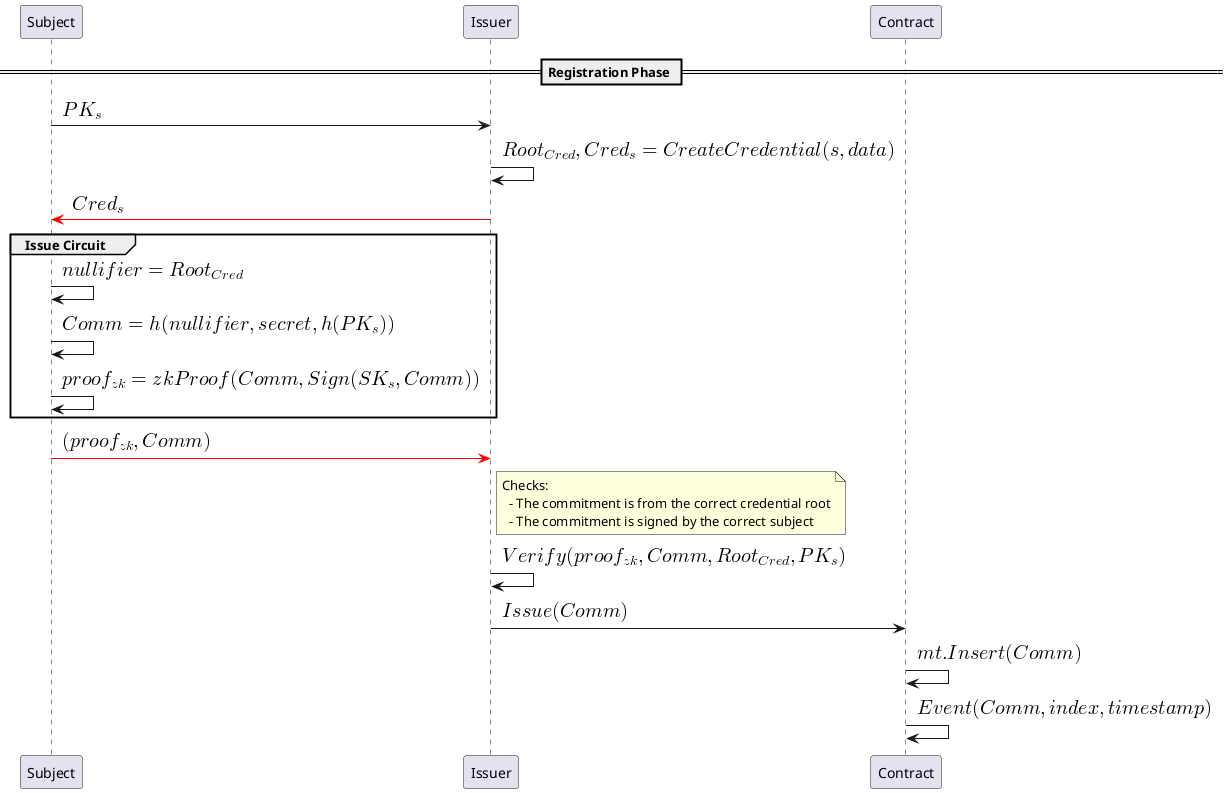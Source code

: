 @startuml (id=Registration)
== Registration Phase ==
Subject -> Issuer: <latex>PK_{s}</latex>
' Creates a credential as a precise proof (merkle tree) for the subject s
Issuer -> Issuer: <latex>Root_{Cred}, Cred_{s} = CreateCredential(s, data)</latex>
' Send the credential to the subject over an encrypted channel
Issuer -[#FF0000]> Subject: <latex>Cred_{s}</latex>
' Subject -> Subject: <latex>CheckCredClaims()</latex>
group Issue Circuit
  Subject -> Subject: <latex>nullifier = Root_{Cred}</latex>
  ' In our case the nullifier is a shared secret between the issuer and the subject
  ' TODO: Alternativaly we could hide the nullifier from the issuer while still able to prove
  ' the correcness of the commitment (e.g. h(Croot + salt)).
  Subject -> Subject: <latex>Comm = h(nullifier, secret, h(PK_{s}))</latex>
  Subject -> Subject: <latex>proof_{zk} = zkProof(Comm, Sign(SK_{s}, Comm))</latex>
end
Subject -[#FF0000]> Issuer : <latex>(proof_{zk}, Comm)</latex>
note right Issuer
  Checks:
    - The commitment is from the correct credential root
    - The commitment is signed by the correct subject
end note
Issuer -> Issuer: <latex>Verify(proof_{zk}, Comm, Root_{Cred}, PK_{s})</latex>
Issuer -> Contract: <latex>Issue(Comm)</latex>

Contract -> Contract: <latex>mt.Insert(Comm)</latex>
Contract -> Contract: <latex>Event(Comm, index, timestamp)</latex>
@enduml

@startuml (id=Approval)
== Approval Phase ==
Contract -> Subject: <latex>GetLastRoot()</latex>
Subject -> Subject: <latex>mt = BuildCertTree()</latex>
group Approve Circuit
  Subject -> Subject: <latex>Comm = h(nullifier, secret, h(PK_{s}))</latex>
  Subject -> Subject: <latex>proof_{mt} = MerkleProof(Root_{mt}, Comm)</latex>
  Subject -> Subject: <latex>proof_{zk} = zkProof(Comm, proof_{mt}, sender)</latex>
end
Subject -> Contract: <latex>Approve(proof_{zk}, Root_{mt}, h(nullifier))</latex>
' Attest subject consents with the credential's claims
note right Contract
  Checks:
    - The commitment exists in the contract's merkle tree
    - The nullifier hash was not used
    - The sender is the creator of the proof
end note
Contract -> Contract: <latex>Verify(proof_{zk}, Root_{mt}, h(nullifier), sender)</latex>
Contract -> Contract: <latex>MarkCredentialAsIssued(h(nullifier))</latex>
Contract -> Contract: <latex>Event(sender, h(nullifier), timestamp)</latex>
@enduml

@startuml (id=Presentation)
== Authenticity Check ==
Contract -> Subject: <latex>GetLastRoot()</latex>
Subject -> Subject: <latex>mt = BuildCertTree()</latex>
group Verify Circuit
  Subject -> Subject: <latex>Comm = h(nullifier, secret, h(PK_{s}))</latex>
  Subject -> Subject: <latex>proof_{mt} = MerkleProof(Root_{mt}, Comm)</latex>
  Subject -> Subject: <latex>proof_{zk} = zkProof(Comm, proof_{mt}, Sign(SK_{s}, Comm))</latex>
end
Subject -> Verifier: <latex>(proof_{zk}, h(nullifier),  Root_{mt}, PK_{s})</latex>
Verifier <- Contract: <latex>GetRootHistory(Root_{mt})</latex>
note right Verifier
  Checks:
    - The subject knows the pre-image of a commitment for the presented credential
    - The credential was issued to him (he has knowledge of the private key)
    - The commitment exists in the contract's merkle tree for the right root (was created by the right issuer)
    - The subject consent with the claims in the credential (h(nullifier) was approved by the subject)
    ' the last requires that we reveal the h(nullifier) to the verifier, and consequently the sender
end note
Verifier -> Verifier: <latex>Verify(proof_{zk}, h(nullifier), Root_{mt}, Root_{Cred}, PK_{s})</latex>
@enduml

@enduml